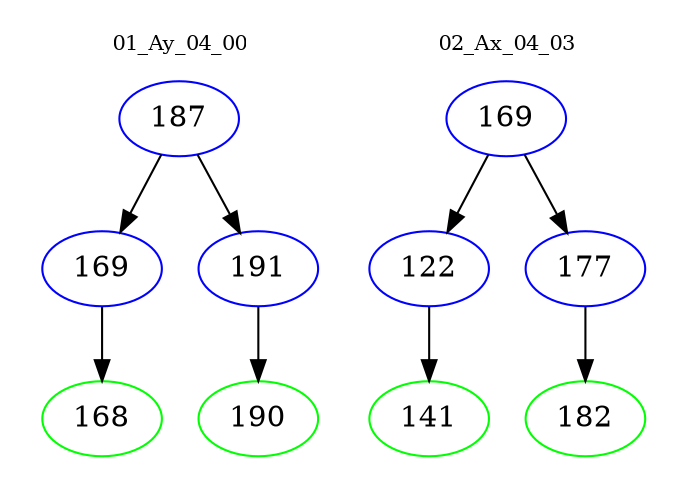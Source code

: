 digraph{
subgraph cluster_0 {
color = white
label = "01_Ay_04_00";
fontsize=10;
T0_187 [label="187", color="blue"]
T0_187 -> T0_169 [color="black"]
T0_169 [label="169", color="blue"]
T0_169 -> T0_168 [color="black"]
T0_168 [label="168", color="green"]
T0_187 -> T0_191 [color="black"]
T0_191 [label="191", color="blue"]
T0_191 -> T0_190 [color="black"]
T0_190 [label="190", color="green"]
}
subgraph cluster_1 {
color = white
label = "02_Ax_04_03";
fontsize=10;
T1_169 [label="169", color="blue"]
T1_169 -> T1_122 [color="black"]
T1_122 [label="122", color="blue"]
T1_122 -> T1_141 [color="black"]
T1_141 [label="141", color="green"]
T1_169 -> T1_177 [color="black"]
T1_177 [label="177", color="blue"]
T1_177 -> T1_182 [color="black"]
T1_182 [label="182", color="green"]
}
}
